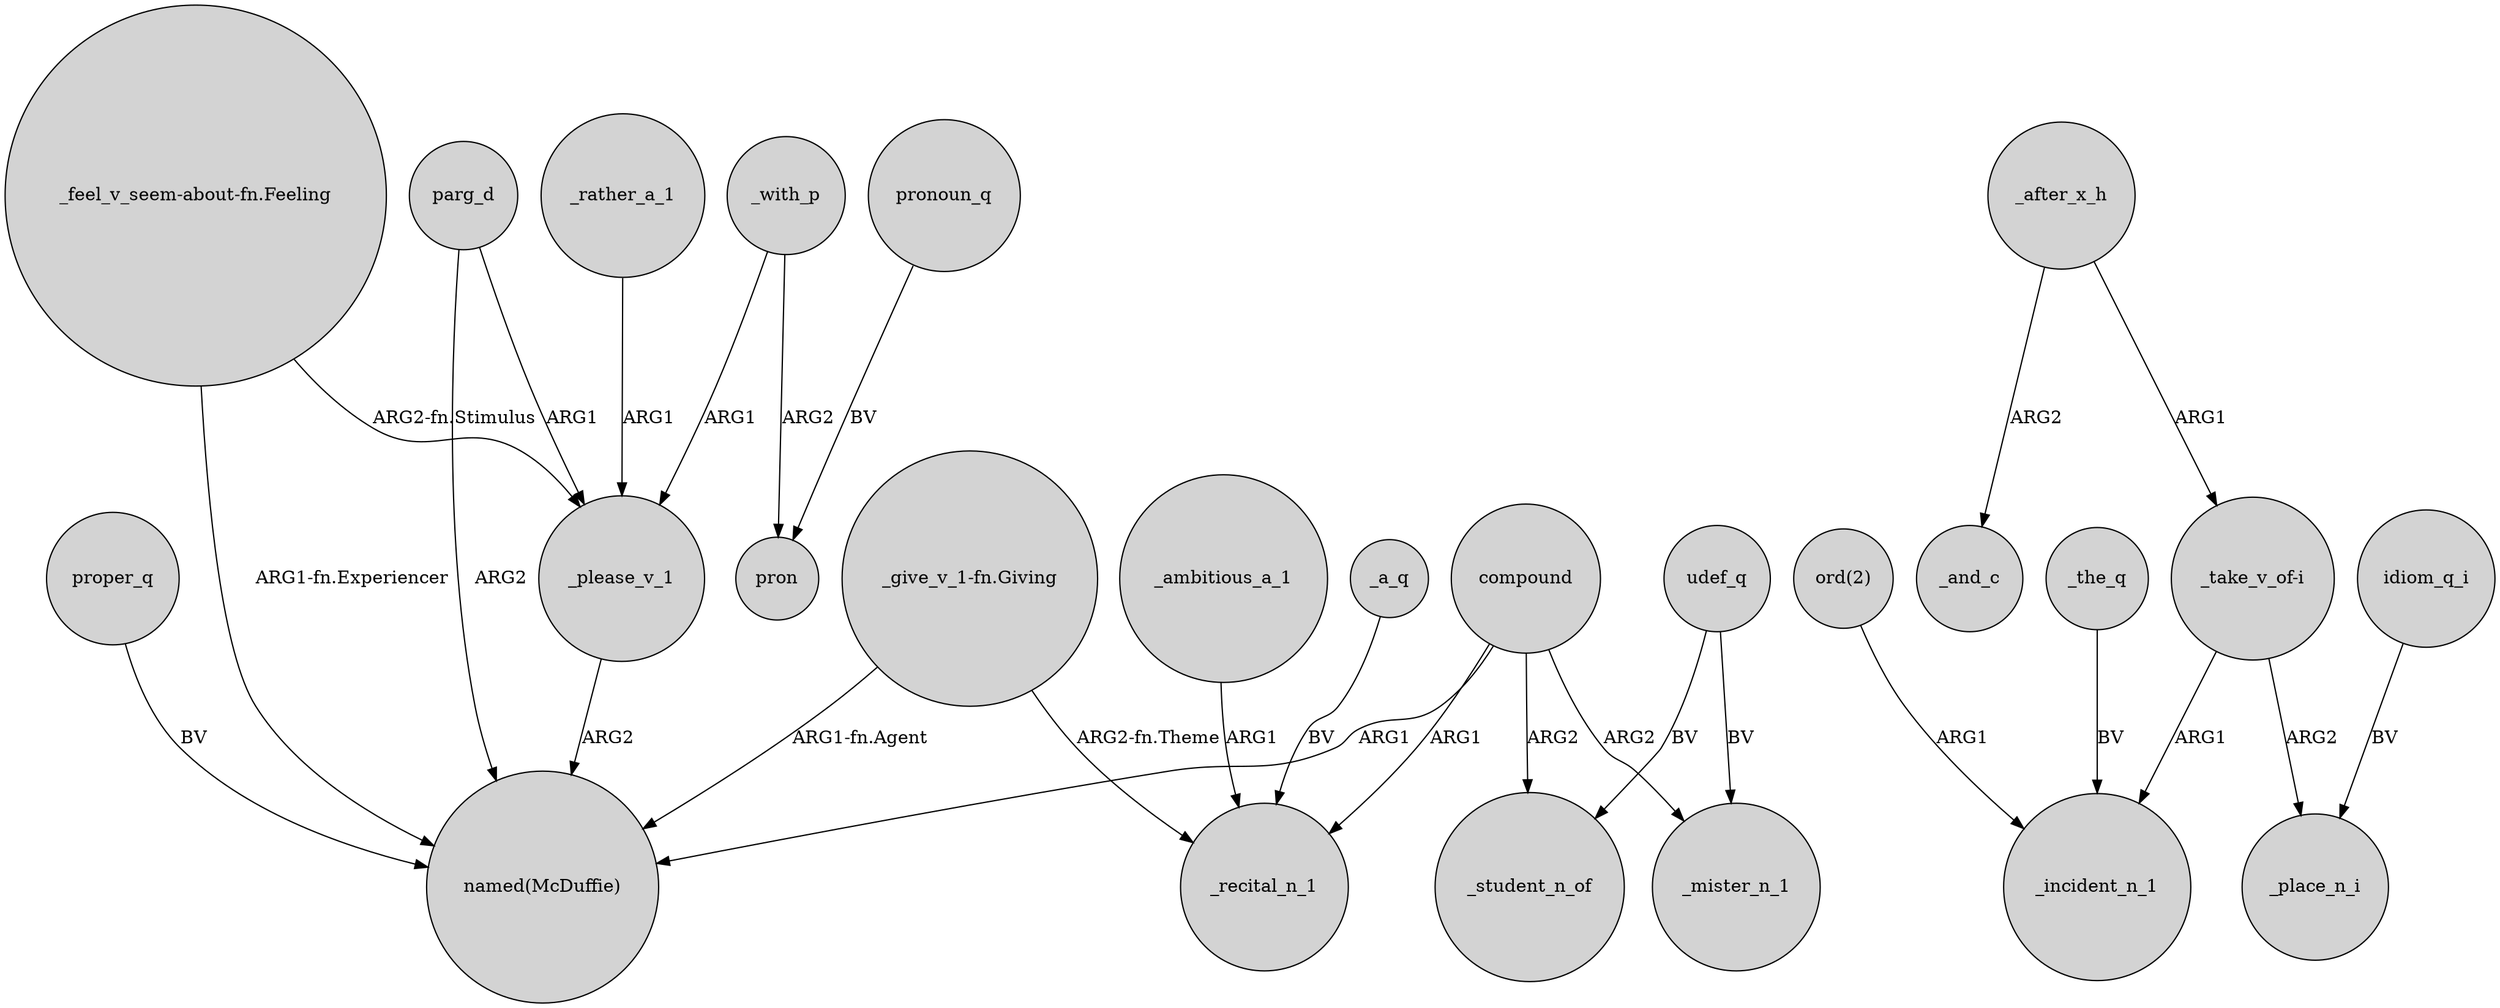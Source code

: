 digraph {
	node [shape=circle style=filled]
	compound -> "named(McDuffie)" [label=ARG1]
	"_feel_v_seem-about-fn.Feeling" -> "named(McDuffie)" [label="ARG1-fn.Experiencer"]
	proper_q -> "named(McDuffie)" [label=BV]
	_after_x_h -> "_take_v_of-i" [label=ARG1]
	compound -> _mister_n_1 [label=ARG2]
	_ambitious_a_1 -> _recital_n_1 [label=ARG1]
	udef_q -> _student_n_of [label=BV]
	"_give_v_1-fn.Giving" -> _recital_n_1 [label="ARG2-fn.Theme"]
	udef_q -> _mister_n_1 [label=BV]
	_a_q -> _recital_n_1 [label=BV]
	_please_v_1 -> "named(McDuffie)" [label=ARG2]
	_with_p -> _please_v_1 [label=ARG1]
	"ord(2)" -> _incident_n_1 [label=ARG1]
	pronoun_q -> pron [label=BV]
	idiom_q_i -> _place_n_i [label=BV]
	"_give_v_1-fn.Giving" -> "named(McDuffie)" [label="ARG1-fn.Agent"]
	parg_d -> _please_v_1 [label=ARG1]
	"_take_v_of-i" -> _incident_n_1 [label=ARG1]
	_the_q -> _incident_n_1 [label=BV]
	"_take_v_of-i" -> _place_n_i [label=ARG2]
	_rather_a_1 -> _please_v_1 [label=ARG1]
	_after_x_h -> _and_c [label=ARG2]
	_with_p -> pron [label=ARG2]
	parg_d -> "named(McDuffie)" [label=ARG2]
	compound -> _recital_n_1 [label=ARG1]
	"_feel_v_seem-about-fn.Feeling" -> _please_v_1 [label="ARG2-fn.Stimulus"]
	compound -> _student_n_of [label=ARG2]
}
